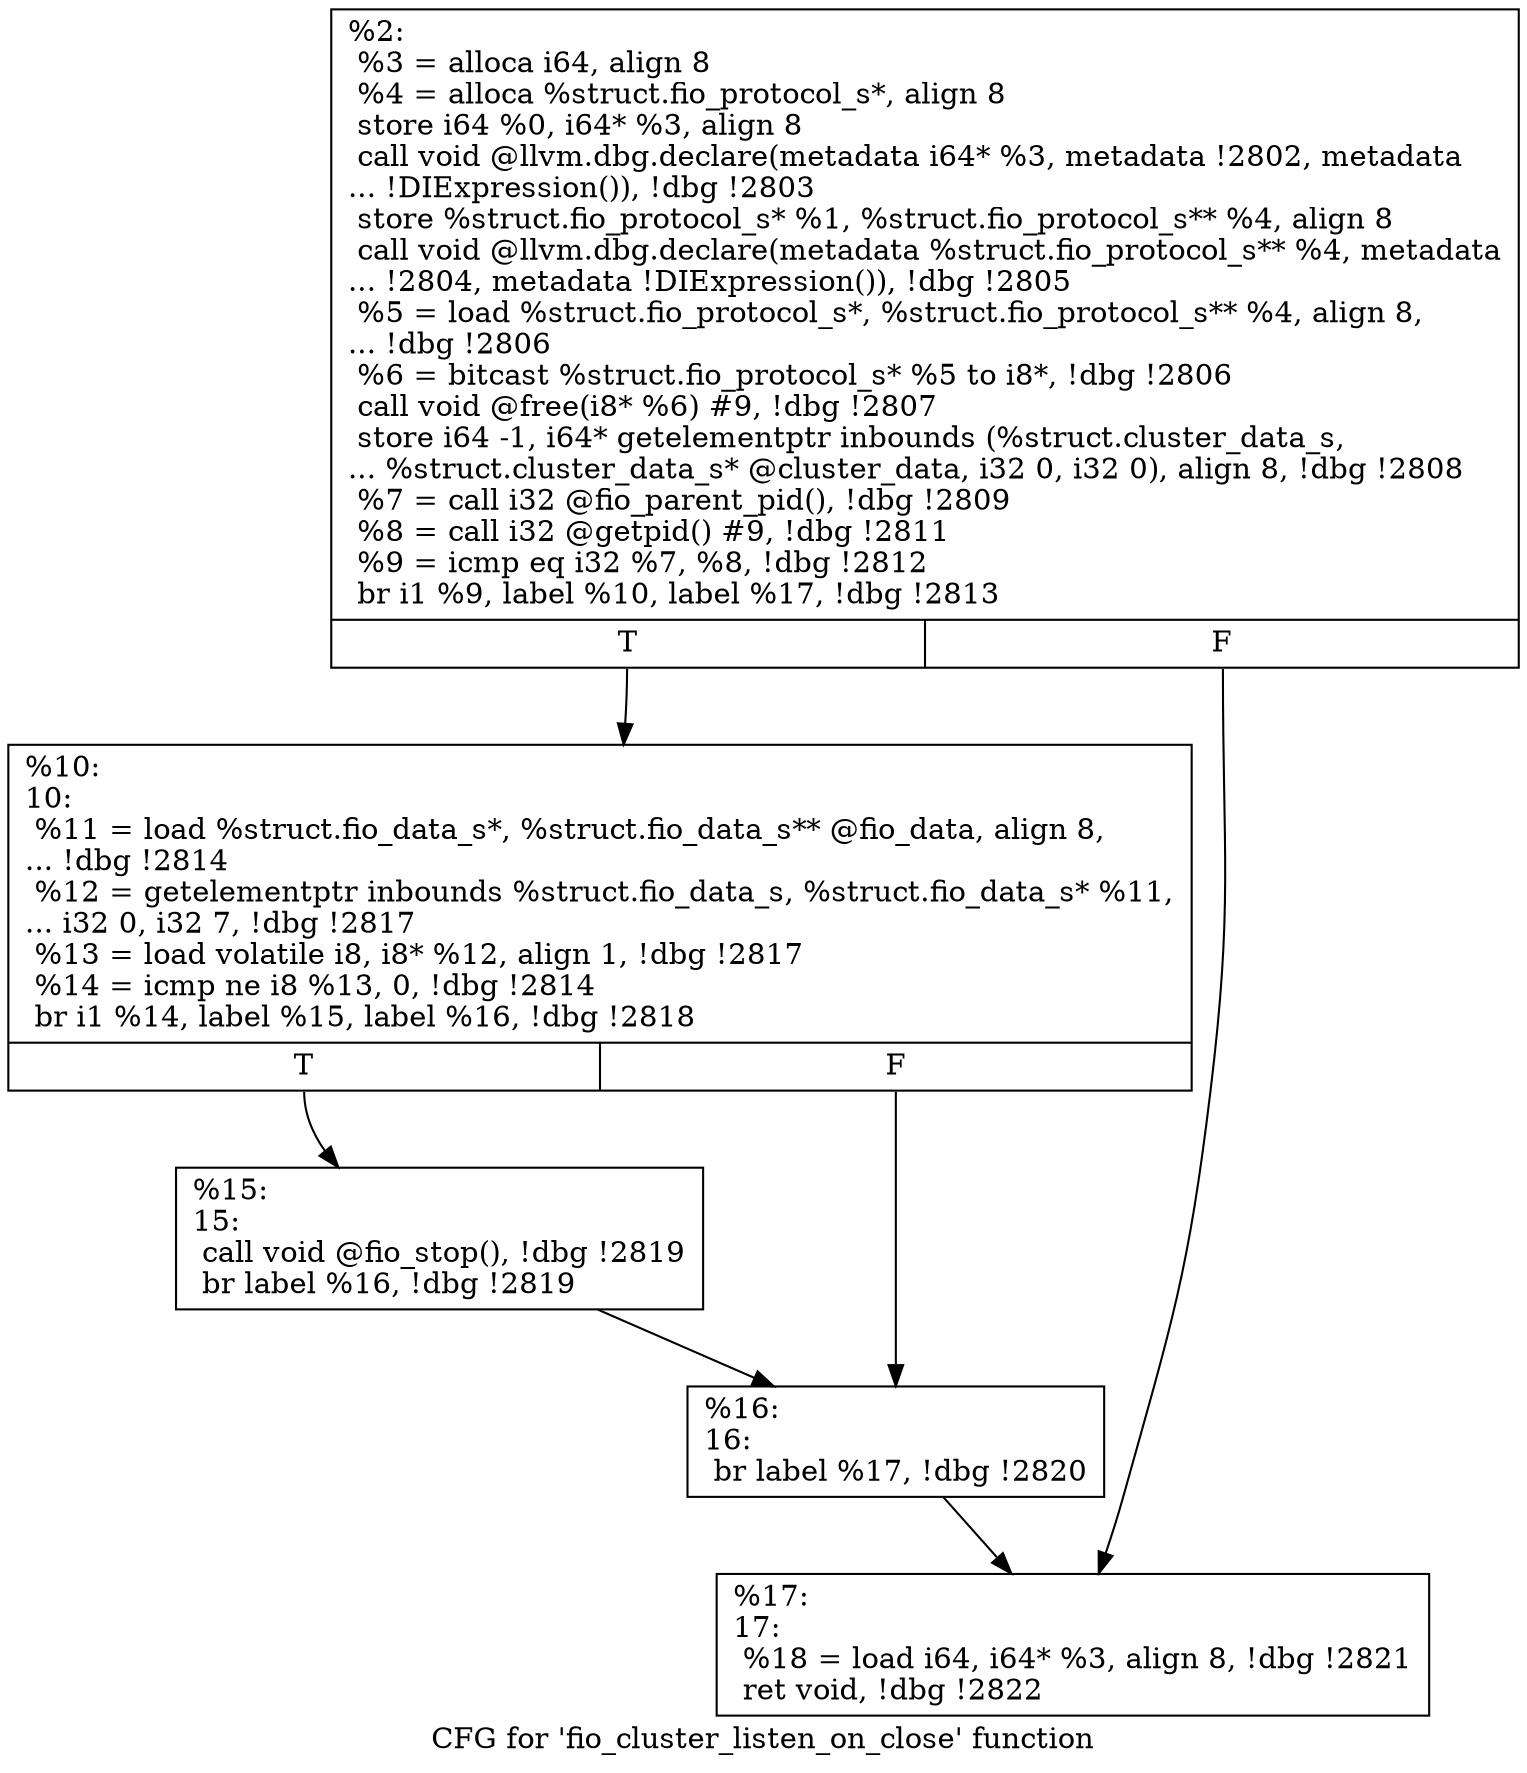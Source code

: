digraph "CFG for 'fio_cluster_listen_on_close' function" {
	label="CFG for 'fio_cluster_listen_on_close' function";

	Node0x556851695690 [shape=record,label="{%2:\l  %3 = alloca i64, align 8\l  %4 = alloca %struct.fio_protocol_s*, align 8\l  store i64 %0, i64* %3, align 8\l  call void @llvm.dbg.declare(metadata i64* %3, metadata !2802, metadata\l... !DIExpression()), !dbg !2803\l  store %struct.fio_protocol_s* %1, %struct.fio_protocol_s** %4, align 8\l  call void @llvm.dbg.declare(metadata %struct.fio_protocol_s** %4, metadata\l... !2804, metadata !DIExpression()), !dbg !2805\l  %5 = load %struct.fio_protocol_s*, %struct.fio_protocol_s** %4, align 8,\l... !dbg !2806\l  %6 = bitcast %struct.fio_protocol_s* %5 to i8*, !dbg !2806\l  call void @free(i8* %6) #9, !dbg !2807\l  store i64 -1, i64* getelementptr inbounds (%struct.cluster_data_s,\l... %struct.cluster_data_s* @cluster_data, i32 0, i32 0), align 8, !dbg !2808\l  %7 = call i32 @fio_parent_pid(), !dbg !2809\l  %8 = call i32 @getpid() #9, !dbg !2811\l  %9 = icmp eq i32 %7, %8, !dbg !2812\l  br i1 %9, label %10, label %17, !dbg !2813\l|{<s0>T|<s1>F}}"];
	Node0x556851695690:s0 -> Node0x556851695e80;
	Node0x556851695690:s1 -> Node0x556851695f70;
	Node0x556851695e80 [shape=record,label="{%10:\l10:                                               \l  %11 = load %struct.fio_data_s*, %struct.fio_data_s** @fio_data, align 8,\l... !dbg !2814\l  %12 = getelementptr inbounds %struct.fio_data_s, %struct.fio_data_s* %11,\l... i32 0, i32 7, !dbg !2817\l  %13 = load volatile i8, i8* %12, align 1, !dbg !2817\l  %14 = icmp ne i8 %13, 0, !dbg !2814\l  br i1 %14, label %15, label %16, !dbg !2818\l|{<s0>T|<s1>F}}"];
	Node0x556851695e80:s0 -> Node0x556851695ed0;
	Node0x556851695e80:s1 -> Node0x556851695f20;
	Node0x556851695ed0 [shape=record,label="{%15:\l15:                                               \l  call void @fio_stop(), !dbg !2819\l  br label %16, !dbg !2819\l}"];
	Node0x556851695ed0 -> Node0x556851695f20;
	Node0x556851695f20 [shape=record,label="{%16:\l16:                                               \l  br label %17, !dbg !2820\l}"];
	Node0x556851695f20 -> Node0x556851695f70;
	Node0x556851695f70 [shape=record,label="{%17:\l17:                                               \l  %18 = load i64, i64* %3, align 8, !dbg !2821\l  ret void, !dbg !2822\l}"];
}
